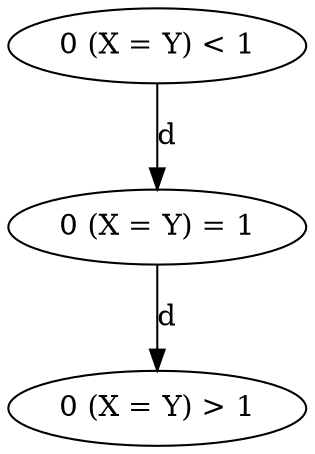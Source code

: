 digraph {
"0 (X = Y) < 1";
"0 (X = Y) = 1";
"0 (X = Y) > 1";
"0 (X = Y) < 1" -> "0 (X = Y) = 1" [label = "d"]
"0 (X = Y) = 1" -> "0 (X = Y) > 1" [label = "d"]
}
